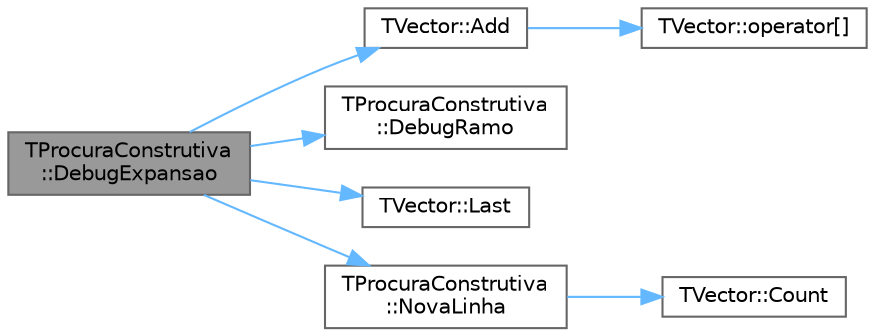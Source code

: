 digraph "TProcuraConstrutiva::DebugExpansao"
{
 // LATEX_PDF_SIZE
  bgcolor="transparent";
  edge [fontname=Helvetica,fontsize=10,labelfontname=Helvetica,labelfontsize=10];
  node [fontname=Helvetica,fontsize=10,shape=box,height=0.2,width=0.4];
  rankdir="LR";
  Node1 [id="Node000001",label="TProcuraConstrutiva\l::DebugExpansao",height=0.2,width=0.4,color="gray40", fillcolor="grey60", style="filled", fontcolor="black",tooltip=" "];
  Node1 -> Node2 [id="edge7_Node000001_Node000002",color="steelblue1",style="solid",tooltip=" "];
  Node2 [id="Node000002",label="TVector::Add",height=0.2,width=0.4,color="grey40", fillcolor="white", style="filled",URL="$classTVector.html#aa28afdd47b27c5e004fc75b86d6f66a6",tooltip=" "];
  Node2 -> Node3 [id="edge8_Node000002_Node000003",color="steelblue1",style="solid",tooltip=" "];
  Node3 [id="Node000003",label="TVector::operator[]",height=0.2,width=0.4,color="grey40", fillcolor="white", style="filled",URL="$classTVector.html#a372a42fd7c4a94fee43db36d6a339b33",tooltip=" "];
  Node1 -> Node4 [id="edge9_Node000001_Node000004",color="steelblue1",style="solid",tooltip=" "];
  Node4 [id="Node000004",label="TProcuraConstrutiva\l::DebugRamo",height=0.2,width=0.4,color="grey40", fillcolor="white", style="filled",URL="$classTProcuraConstrutiva.html#a1784cd5198a6cb0ae7ad763af9982120",tooltip=" "];
  Node1 -> Node5 [id="edge10_Node000001_Node000005",color="steelblue1",style="solid",tooltip=" "];
  Node5 [id="Node000005",label="TVector::Last",height=0.2,width=0.4,color="grey40", fillcolor="white", style="filled",URL="$classTVector.html#aa304d639c79ef2842f9951846c6292e3",tooltip=" "];
  Node1 -> Node6 [id="edge11_Node000001_Node000006",color="steelblue1",style="solid",tooltip=" "];
  Node6 [id="Node000006",label="TProcuraConstrutiva\l::NovaLinha",height=0.2,width=0.4,color="grey40", fillcolor="white", style="filled",URL="$classTProcuraConstrutiva.html#a7426b2abb333f77ef5d00ae46d5f2d32",tooltip=" "];
  Node6 -> Node7 [id="edge12_Node000006_Node000007",color="steelblue1",style="solid",tooltip=" "];
  Node7 [id="Node000007",label="TVector::Count",height=0.2,width=0.4,color="grey40", fillcolor="white", style="filled",URL="$classTVector.html#ac3c744d84543ca6e32859eb7dfccfeef",tooltip=" "];
}

